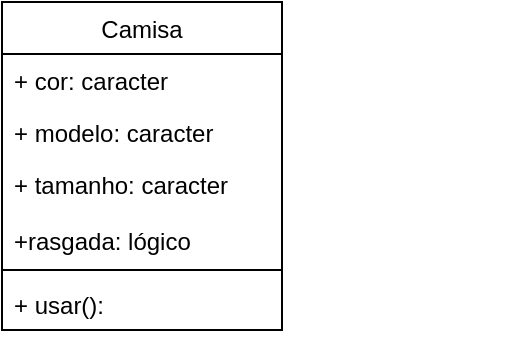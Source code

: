 <mxfile version="11.1.4" type="github"><diagram id="uzbIsuddwWlKL0zC0V08" name="Page-1"><mxGraphModel dx="526" dy="435" grid="1" gridSize="10" guides="1" tooltips="1" connect="1" arrows="1" fold="1" page="1" pageScale="1" pageWidth="827" pageHeight="1169" math="0" shadow="0"><root><mxCell id="0"/><mxCell id="1" parent="0"/><mxCell id="Hc1Sz1OVWdv98Bz-E9pl-1" value="Camisa" style="swimlane;fontStyle=0;childLayout=stackLayout;horizontal=1;startSize=26;fillColor=none;horizontalStack=0;resizeParent=1;resizeParentMax=0;resizeLast=0;collapsible=1;marginBottom=0;" vertex="1" parent="1"><mxGeometry x="20" y="20" width="140" height="164" as="geometry"/></mxCell><mxCell id="Hc1Sz1OVWdv98Bz-E9pl-2" value="+ cor: caracter" style="text;strokeColor=none;fillColor=none;align=left;verticalAlign=top;spacingLeft=4;spacingRight=4;overflow=hidden;rotatable=0;points=[[0,0.5],[1,0.5]];portConstraint=eastwest;" vertex="1" parent="Hc1Sz1OVWdv98Bz-E9pl-1"><mxGeometry y="26" width="140" height="26" as="geometry"/></mxCell><mxCell id="Hc1Sz1OVWdv98Bz-E9pl-3" value="+ modelo: caracter" style="text;strokeColor=none;fillColor=none;align=left;verticalAlign=top;spacingLeft=4;spacingRight=4;overflow=hidden;rotatable=0;points=[[0,0.5],[1,0.5]];portConstraint=eastwest;" vertex="1" parent="Hc1Sz1OVWdv98Bz-E9pl-1"><mxGeometry y="52" width="140" height="26" as="geometry"/></mxCell><mxCell id="Hc1Sz1OVWdv98Bz-E9pl-4" value="+ tamanho: caracter&#10;&#10;+rasgada: lógico" style="text;strokeColor=none;fillColor=none;align=left;verticalAlign=top;spacingLeft=4;spacingRight=4;overflow=hidden;rotatable=0;points=[[0,0.5],[1,0.5]];portConstraint=eastwest;" vertex="1" parent="Hc1Sz1OVWdv98Bz-E9pl-1"><mxGeometry y="78" width="140" height="52" as="geometry"/></mxCell><mxCell id="Hc1Sz1OVWdv98Bz-E9pl-36" value="" style="line;strokeWidth=1;fillColor=none;align=left;verticalAlign=middle;spacingTop=-1;spacingLeft=3;spacingRight=3;rotatable=0;labelPosition=right;points=[];portConstraint=eastwest;" vertex="1" parent="Hc1Sz1OVWdv98Bz-E9pl-1"><mxGeometry y="130" width="140" height="8" as="geometry"/></mxCell><mxCell id="Hc1Sz1OVWdv98Bz-E9pl-35" value="+ usar():" style="text;strokeColor=none;fillColor=none;align=left;verticalAlign=top;spacingLeft=4;spacingRight=4;overflow=hidden;rotatable=0;points=[[0,0.5],[1,0.5]];portConstraint=eastwest;" vertex="1" parent="Hc1Sz1OVWdv98Bz-E9pl-1"><mxGeometry y="138" width="140" height="26" as="geometry"/></mxCell><mxCell id="Hc1Sz1OVWdv98Bz-E9pl-5" value="&lt;span style=&quot;font-family: &amp;#34;helvetica&amp;#34; , &amp;#34;arial&amp;#34; , sans-serif ; font-size: 0px&quot;&gt;%3CmxGraphModel%3E%3Croot%3E%3CmxCell%20id%3D%220%22%2F%3E%3CmxCell%20id%3D%221%22%20parent%3D%220%22%2F%3E%3CmxCell%20id%3D%222%22%20value%3D%22%2B%20tamanho%22%20style%3D%22text%3BstrokeColor%3Dnone%3BfillColor%3Dnone%3Balign%3Dleft%3BverticalAlign%3Dtop%3BspacingLeft%3D4%3BspacingRight%3D4%3Boverflow%3Dhidden%3Brotatable%3D0%3Bpoints%3D%5B%5B0%2C0.5%5D%2C%5B1%2C0.5%5D%5D%3BportConstraint%3Deastwest%3B%22%20vertex%3D%221%22%20parent%3D%221%22%3E%3CmxGeometry%20x%3D%2220%22%20y%3D%2298%22%20width%3D%22140%22%20height%3D%2226%22%20as%3D%22geometry%22%2F%3E%3C%2FmxCell%3E%3C%2Froot%3E%3C%2FmxGraphModel%3E&lt;/span&gt;" style="text;html=1;resizable=0;points=[];autosize=1;align=left;verticalAlign=top;spacingTop=-4;" vertex="1" parent="1"><mxGeometry x="260" y="139" width="20" height="20" as="geometry"/></mxCell></root></mxGraphModel></diagram></mxfile>